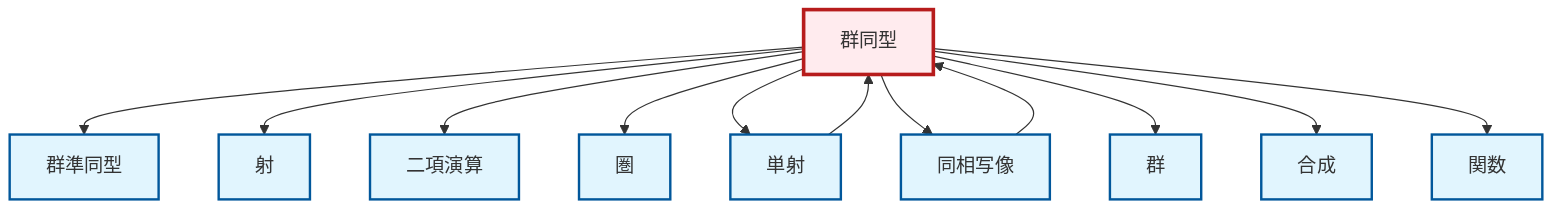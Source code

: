 graph TD
    classDef definition fill:#e1f5fe,stroke:#01579b,stroke-width:2px
    classDef theorem fill:#f3e5f5,stroke:#4a148c,stroke-width:2px
    classDef axiom fill:#fff3e0,stroke:#e65100,stroke-width:2px
    classDef example fill:#e8f5e9,stroke:#1b5e20,stroke-width:2px
    classDef current fill:#ffebee,stroke:#b71c1c,stroke-width:3px
    def-isomorphism["群同型"]:::definition
    def-homomorphism["群準同型"]:::definition
    def-monomorphism["単射"]:::definition
    def-function["関数"]:::definition
    def-composition["合成"]:::definition
    def-morphism["射"]:::definition
    def-group["群"]:::definition
    def-binary-operation["二項演算"]:::definition
    def-category["圏"]:::definition
    def-homeomorphism["同相写像"]:::definition
    def-homeomorphism --> def-isomorphism
    def-isomorphism --> def-homomorphism
    def-isomorphism --> def-morphism
    def-monomorphism --> def-isomorphism
    def-isomorphism --> def-binary-operation
    def-isomorphism --> def-category
    def-isomorphism --> def-monomorphism
    def-isomorphism --> def-homeomorphism
    def-isomorphism --> def-group
    def-isomorphism --> def-composition
    def-isomorphism --> def-function
    class def-isomorphism current